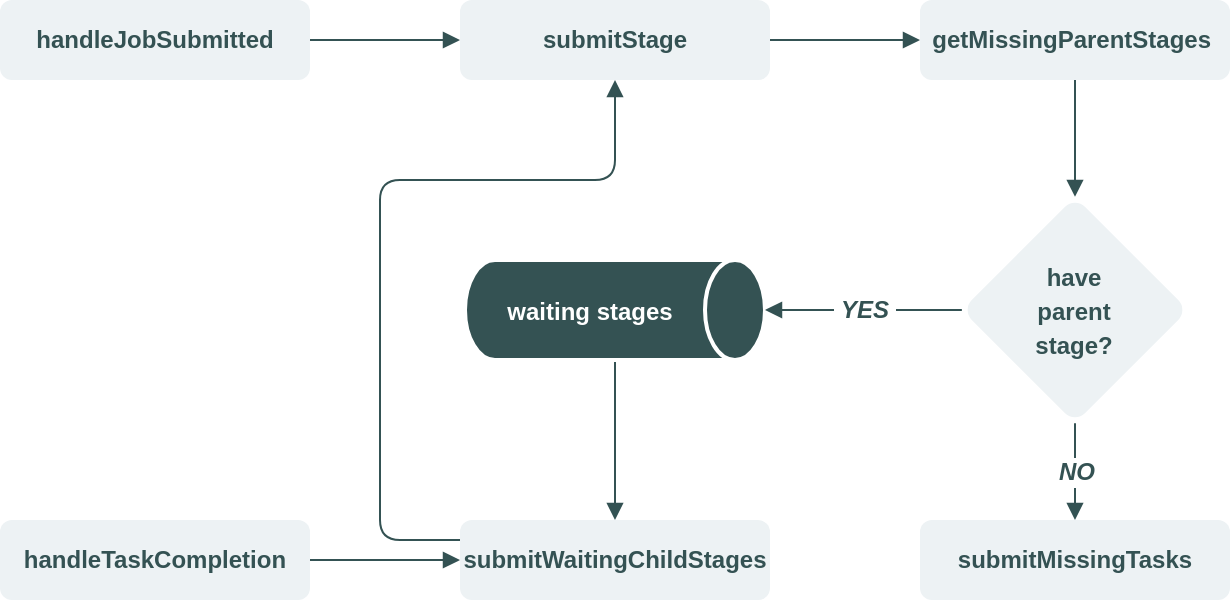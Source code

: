 <mxfile scale="2" border="0">
    <diagram id="0QhtwqMjpmc_AO-MrRb4" name="第 1 页">
        <mxGraphModel dx="1252" dy="719" grid="1" gridSize="10" guides="1" tooltips="1" connect="1" arrows="1" fold="1" page="1" pageScale="1" pageWidth="1654" pageHeight="2336" math="0" shadow="0">
            <root>
                <mxCell id="0"/>
                <mxCell id="1" parent="0"/>
                <mxCell id="470" style="edgeStyle=none;rounded=0;orthogonalLoop=1;jettySize=auto;html=1;entryX=0.5;entryY=0;entryDx=0;entryDy=0;fontSize=12;fontColor=#345253;endArrow=block;endFill=1;strokeColor=#345253;" edge="1" parent="1" source="425" target="453">
                    <mxGeometry relative="1" as="geometry"/>
                </mxCell>
                <mxCell id="425" value="&lt;font style=&quot;font-size: 12px&quot;&gt;waiting stages&lt;/font&gt;" style="shape=cylinder3;whiteSpace=wrap;html=1;boundedLbl=1;backgroundOutline=1;size=15;fontSize=14;direction=south;strokeColor=#FFFFFF;strokeWidth=2;fontStyle=1;fontColor=#FFFFFF;fillColor=#345253;" vertex="1" parent="1">
                    <mxGeometry x="262.5" y="170" width="150" height="50" as="geometry"/>
                </mxCell>
                <mxCell id="433" value="" style="group" vertex="1" connectable="0" parent="1">
                    <mxGeometry x="510.931" y="138.431" width="113.137" height="113.137" as="geometry"/>
                </mxCell>
                <mxCell id="430" value="" style="rounded=1;whiteSpace=wrap;html=1;absoluteArcSize=1;arcSize=14;strokeWidth=2;fontSize=12;fontColor=#345253;direction=south;rotation=45;fillColor=#EDF2F4;strokeColor=none;" vertex="1" parent="433">
                    <mxGeometry x="16.569" y="16.569" width="80" height="80" as="geometry"/>
                </mxCell>
                <mxCell id="431" value="&lt;span style=&quot;background-color: rgb(237 , 242 , 244)&quot;&gt;&lt;font style=&quot;font-size: 12px&quot;&gt;&lt;b&gt;have parent stage?&lt;/b&gt;&lt;/font&gt;&lt;/span&gt;" style="text;html=1;strokeColor=none;fillColor=none;align=center;verticalAlign=middle;whiteSpace=wrap;rounded=0;fontSize=14;fontColor=#345253;" vertex="1" parent="433">
                    <mxGeometry x="27.35" y="26.57" width="58.43" height="60" as="geometry"/>
                </mxCell>
                <mxCell id="447" value="handleJobSubmitted " style="rounded=1;whiteSpace=wrap;html=1;fontSize=12;fontColor=#345253;fillColor=#EDF2F4;strokeColor=none;fontStyle=1" vertex="1" parent="1">
                    <mxGeometry x="30" y="40" width="155" height="40" as="geometry"/>
                </mxCell>
                <mxCell id="448" value="submitMissingTasks " style="rounded=1;whiteSpace=wrap;html=1;fontSize=12;fontColor=#345253;fillColor=#EDF2F4;strokeColor=none;fontStyle=1" vertex="1" parent="1">
                    <mxGeometry x="490" y="300.0" width="155" height="40" as="geometry"/>
                </mxCell>
                <mxCell id="452" value="&lt;pre&gt;&lt;font style=&quot;font-size: 12px&quot; face=&quot;Helvetica&quot;&gt;submitStage&lt;/font&gt;&lt;/pre&gt;" style="rounded=1;whiteSpace=wrap;html=1;fontSize=12;fontColor=#345253;fillColor=#EDF2F4;strokeColor=none;fontStyle=1" vertex="1" parent="1">
                    <mxGeometry x="260" y="40" width="155" height="40" as="geometry"/>
                </mxCell>
                <mxCell id="472" style="edgeStyle=orthogonalEdgeStyle;rounded=1;orthogonalLoop=1;jettySize=auto;html=1;exitX=0;exitY=0.25;exitDx=0;exitDy=0;entryX=0.5;entryY=1;entryDx=0;entryDy=0;fontSize=12;fontColor=#FFFFFF;endArrow=block;endFill=1;strokeColor=#345253;" edge="1" parent="1" source="453" target="452">
                    <mxGeometry relative="1" as="geometry">
                        <Array as="points">
                            <mxPoint x="220" y="310"/>
                            <mxPoint x="220" y="130"/>
                            <mxPoint x="337" y="130"/>
                        </Array>
                    </mxGeometry>
                </mxCell>
                <mxCell id="453" value="submitWaitingChildStages" style="rounded=1;whiteSpace=wrap;html=1;fontSize=12;fontColor=#345253;fillColor=#EDF2F4;strokeColor=none;fontStyle=1" vertex="1" parent="1">
                    <mxGeometry x="260" y="300" width="155" height="40" as="geometry"/>
                </mxCell>
                <mxCell id="468" style="edgeStyle=none;rounded=0;orthogonalLoop=1;jettySize=auto;html=1;exitX=1;exitY=0.5;exitDx=0;exitDy=0;entryX=0;entryY=0.5;entryDx=0;entryDy=0;fontSize=12;fontColor=#345253;endArrow=block;endFill=1;strokeColor=#345253;" edge="1" parent="1" source="455" target="453">
                    <mxGeometry relative="1" as="geometry"/>
                </mxCell>
                <mxCell id="455" value="handleTaskCompletion  " style="rounded=1;whiteSpace=wrap;html=1;fontSize=12;fontColor=#345253;fillColor=#EDF2F4;strokeColor=none;fontStyle=1" vertex="1" parent="1">
                    <mxGeometry x="30" y="300.0" width="155" height="40" as="geometry"/>
                </mxCell>
                <mxCell id="466" style="edgeStyle=none;rounded=0;orthogonalLoop=1;jettySize=auto;html=1;entryX=0;entryY=1;entryDx=0;entryDy=0;fontSize=12;fontColor=#345253;endArrow=block;endFill=1;strokeColor=#345253;" edge="1" parent="1" source="457" target="430">
                    <mxGeometry relative="1" as="geometry"/>
                </mxCell>
                <mxCell id="457" value="getMissingParentStages&amp;nbsp;" style="rounded=1;whiteSpace=wrap;html=1;fontSize=12;fontColor=#345253;fillColor=#EDF2F4;strokeColor=none;fontStyle=1" vertex="1" parent="1">
                    <mxGeometry x="490" y="40" width="155" height="40" as="geometry"/>
                </mxCell>
                <mxCell id="464" style="edgeStyle=none;rounded=0;orthogonalLoop=1;jettySize=auto;html=1;exitX=1;exitY=0.5;exitDx=0;exitDy=0;entryX=0;entryY=0.5;entryDx=0;entryDy=0;fontSize=12;fontColor=#345253;endArrow=block;endFill=1;strokeColor=#345253;" edge="1" parent="1" source="447" target="452">
                    <mxGeometry relative="1" as="geometry"/>
                </mxCell>
                <mxCell id="465" style="edgeStyle=none;rounded=0;orthogonalLoop=1;jettySize=auto;html=1;exitX=1;exitY=0.5;exitDx=0;exitDy=0;entryX=0;entryY=0.5;entryDx=0;entryDy=0;fontSize=12;fontColor=#345253;endArrow=block;endFill=1;strokeColor=#345253;" edge="1" parent="1" source="452" target="457">
                    <mxGeometry relative="1" as="geometry"/>
                </mxCell>
                <mxCell id="467" value="&amp;nbsp;YES&amp;nbsp;" style="edgeStyle=none;rounded=0;orthogonalLoop=1;jettySize=auto;html=1;exitX=1;exitY=1;exitDx=0;exitDy=0;entryX=0.5;entryY=0;entryDx=0;entryDy=0;entryPerimeter=0;fontSize=12;fontColor=#345253;endArrow=block;endFill=1;strokeColor=#345253;fontStyle=3" edge="1" parent="1" source="430" target="425">
                    <mxGeometry relative="1" as="geometry"/>
                </mxCell>
                <mxCell id="469" value="NO" style="edgeStyle=none;rounded=0;orthogonalLoop=1;jettySize=auto;html=1;exitX=1;exitY=0;exitDx=0;exitDy=0;entryX=0.5;entryY=0;entryDx=0;entryDy=0;fontSize=12;fontColor=#345253;endArrow=block;endFill=1;strokeColor=#345253;fontStyle=3" edge="1" parent="1" source="430" target="448">
                    <mxGeometry relative="1" as="geometry"/>
                </mxCell>
            </root>
        </mxGraphModel>
    </diagram>
</mxfile>